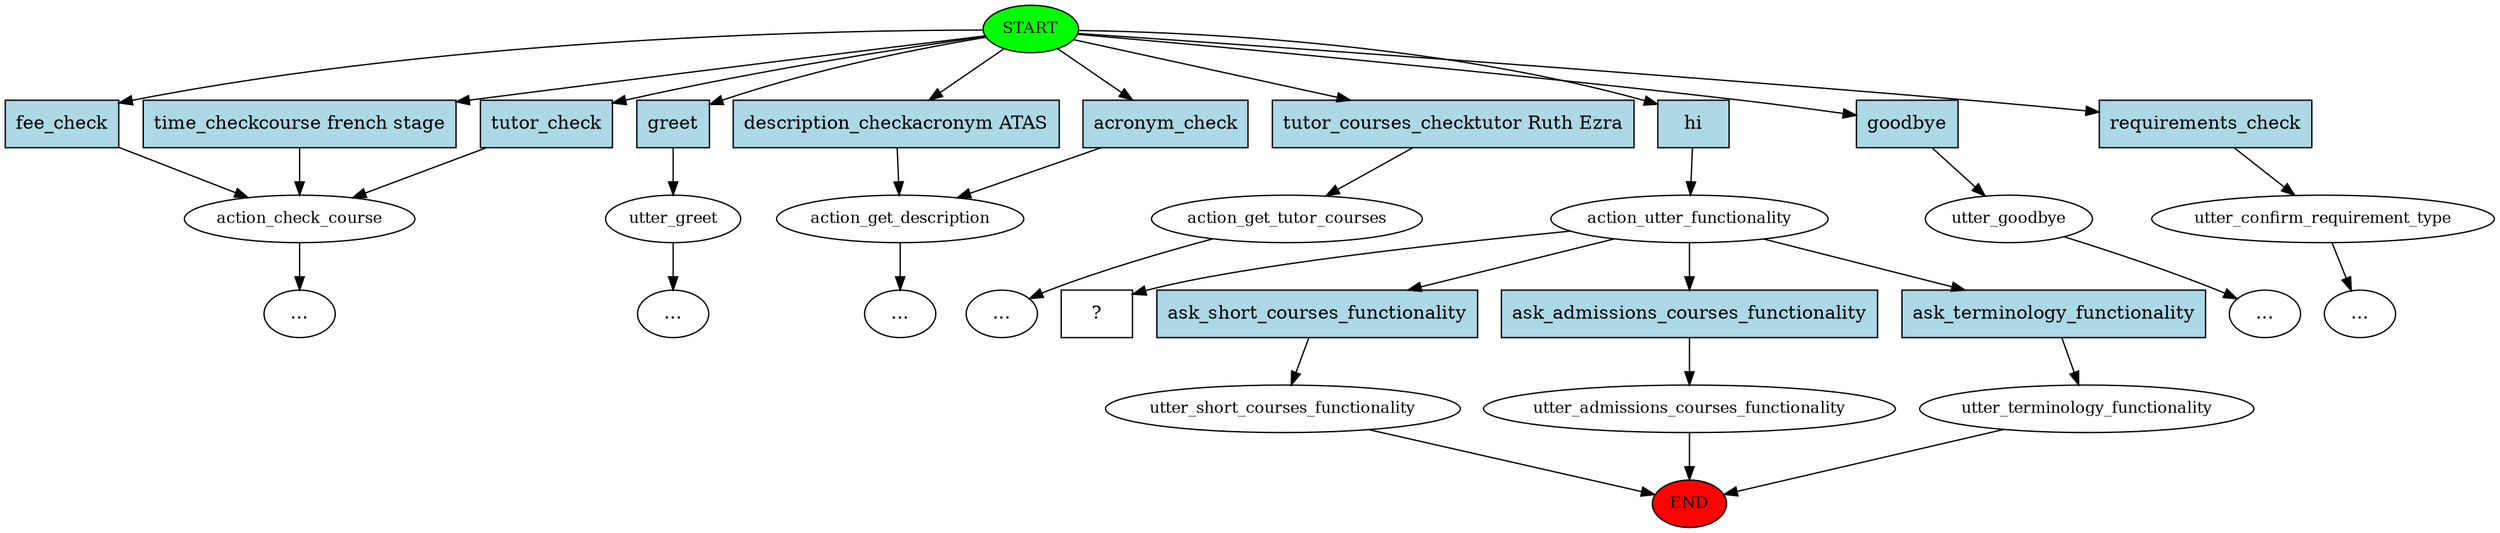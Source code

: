 digraph  {
0 [class="start active", fillcolor=green, fontsize=12, label=START, style=filled];
"-1" [class=end, fillcolor=red, fontsize=12, label=END, style=filled];
1 [class="", fontsize=12, label=action_check_course];
4 [class="", fontsize=12, label=utter_greet];
6 [class="", fontsize=12, label=action_get_description];
"-9" [class=ellipsis, label="..."];
9 [class="", fontsize=12, label=action_get_tutor_courses];
"-11" [class=ellipsis, label="..."];
10 [class=active, fontsize=12, label=action_utter_functionality];
11 [class="", fontsize=12, label=utter_short_courses_functionality];
13 [class="", fontsize=12, label=utter_admissions_courses_functionality];
15 [class="", fontsize=12, label=utter_terminology_functionality];
16 [class="", fontsize=12, label=utter_goodbye];
"-12" [class=ellipsis, label="..."];
25 [class="", fontsize=12, label=utter_confirm_requirement_type];
"-21" [class=ellipsis, label="..."];
"-22" [class=ellipsis, label="..."];
"-25" [class=ellipsis, label="..."];
31 [class="intent dashed active", label="  ?  ", shape=rect];
32 [class=intent, fillcolor=lightblue, label=fee_check, shape=rect, style=filled];
33 [class=intent, fillcolor=lightblue, label="time_checkcourse french stage", shape=rect, style=filled];
34 [class=intent, fillcolor=lightblue, label=tutor_check, shape=rect, style=filled];
35 [class=intent, fillcolor=lightblue, label=greet, shape=rect, style=filled];
36 [class=intent, fillcolor=lightblue, label="description_checkacronym ATAS", shape=rect, style=filled];
37 [class=intent, fillcolor=lightblue, label=acronym_check, shape=rect, style=filled];
38 [class=intent, fillcolor=lightblue, label="tutor_courses_checktutor Ruth Ezra", shape=rect, style=filled];
39 [class="intent active", fillcolor=lightblue, label=hi, shape=rect, style=filled];
40 [class=intent, fillcolor=lightblue, label=goodbye, shape=rect, style=filled];
41 [class=intent, fillcolor=lightblue, label=requirements_check, shape=rect, style=filled];
42 [class=intent, fillcolor=lightblue, label=ask_short_courses_functionality, shape=rect, style=filled];
43 [class=intent, fillcolor=lightblue, label=ask_admissions_courses_functionality, shape=rect, style=filled];
44 [class=intent, fillcolor=lightblue, label=ask_terminology_functionality, shape=rect, style=filled];
0 -> 32  [class="", key=0];
0 -> 33  [class="", key=0];
0 -> 34  [class="", key=0];
0 -> 35  [class="", key=0];
0 -> 36  [class="", key=0];
0 -> 37  [class="", key=0];
0 -> 38  [class="", key=0];
0 -> 39  [class=active, key=0];
0 -> 40  [class="", key=0];
0 -> 41  [class="", key=0];
1 -> "-22"  [class="", key=NONE, label=""];
4 -> "-9"  [class="", key=NONE, label=""];
6 -> "-25"  [class="", key=NONE, label=""];
9 -> "-11"  [class="", key=NONE, label=""];
10 -> 31  [class=active, key=NONE, label=""];
10 -> 42  [class="", key=0];
10 -> 43  [class="", key=0];
10 -> 44  [class="", key=0];
11 -> "-1"  [class="", key=NONE, label=""];
13 -> "-1"  [class="", key=NONE, label=""];
15 -> "-1"  [class="", key=NONE, label=""];
16 -> "-12"  [class="", key=NONE, label=""];
25 -> "-21"  [class="", key=NONE, label=""];
32 -> 1  [class="", key=0];
33 -> 1  [class="", key=0];
34 -> 1  [class="", key=0];
35 -> 4  [class="", key=0];
36 -> 6  [class="", key=0];
37 -> 6  [class="", key=0];
38 -> 9  [class="", key=0];
39 -> 10  [class=active, key=0];
40 -> 16  [class="", key=0];
41 -> 25  [class="", key=0];
42 -> 11  [class="", key=0];
43 -> 13  [class="", key=0];
44 -> 15  [class="", key=0];
}
